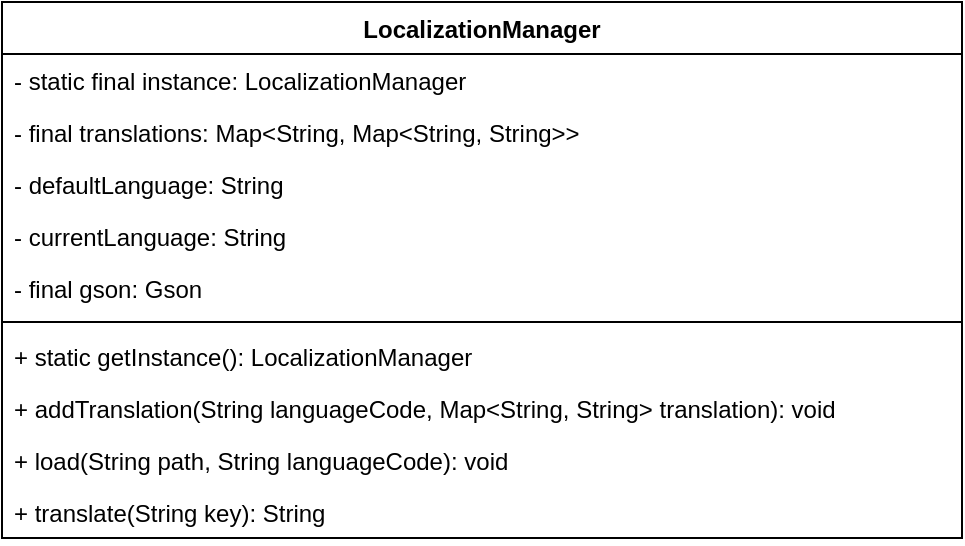 <mxfile version="22.1.2" type="device">
  <diagram name="Page-1" id="fc53PjWgiXOJ03WmeA5d">
    <mxGraphModel dx="862" dy="1385" grid="1" gridSize="10" guides="1" tooltips="1" connect="1" arrows="1" fold="1" page="1" pageScale="1" pageWidth="850" pageHeight="1100" math="0" shadow="0">
      <root>
        <mxCell id="0" />
        <mxCell id="1" parent="0" />
        <mxCell id="cGEMJaQvpZejHhC6IxKJ-1" value="LocalizationManager" style="swimlane;fontStyle=1;align=center;verticalAlign=top;childLayout=stackLayout;horizontal=1;startSize=26;horizontalStack=0;resizeParent=1;resizeParentMax=0;resizeLast=0;collapsible=1;marginBottom=0;whiteSpace=wrap;html=1;" vertex="1" parent="1">
          <mxGeometry x="185" y="120" width="480" height="268" as="geometry" />
        </mxCell>
        <mxCell id="cGEMJaQvpZejHhC6IxKJ-5" value="- static final instance: LocalizationManager" style="text;strokeColor=none;fillColor=none;align=left;verticalAlign=top;spacingLeft=4;spacingRight=4;overflow=hidden;rotatable=0;points=[[0,0.5],[1,0.5]];portConstraint=eastwest;whiteSpace=wrap;html=1;" vertex="1" parent="cGEMJaQvpZejHhC6IxKJ-1">
          <mxGeometry y="26" width="480" height="26" as="geometry" />
        </mxCell>
        <mxCell id="cGEMJaQvpZejHhC6IxKJ-6" value="- final translations: Map&amp;lt;String, Map&amp;lt;String, String&amp;gt;&amp;gt;" style="text;strokeColor=none;fillColor=none;align=left;verticalAlign=top;spacingLeft=4;spacingRight=4;overflow=hidden;rotatable=0;points=[[0,0.5],[1,0.5]];portConstraint=eastwest;whiteSpace=wrap;html=1;" vertex="1" parent="cGEMJaQvpZejHhC6IxKJ-1">
          <mxGeometry y="52" width="480" height="26" as="geometry" />
        </mxCell>
        <mxCell id="cGEMJaQvpZejHhC6IxKJ-7" value="- defaultLanguage: String" style="text;strokeColor=none;fillColor=none;align=left;verticalAlign=top;spacingLeft=4;spacingRight=4;overflow=hidden;rotatable=0;points=[[0,0.5],[1,0.5]];portConstraint=eastwest;whiteSpace=wrap;html=1;" vertex="1" parent="cGEMJaQvpZejHhC6IxKJ-1">
          <mxGeometry y="78" width="480" height="26" as="geometry" />
        </mxCell>
        <mxCell id="cGEMJaQvpZejHhC6IxKJ-8" value="- currentLanguage: String" style="text;strokeColor=none;fillColor=none;align=left;verticalAlign=top;spacingLeft=4;spacingRight=4;overflow=hidden;rotatable=0;points=[[0,0.5],[1,0.5]];portConstraint=eastwest;whiteSpace=wrap;html=1;" vertex="1" parent="cGEMJaQvpZejHhC6IxKJ-1">
          <mxGeometry y="104" width="480" height="26" as="geometry" />
        </mxCell>
        <mxCell id="cGEMJaQvpZejHhC6IxKJ-2" value="- final gson: Gson" style="text;strokeColor=none;fillColor=none;align=left;verticalAlign=top;spacingLeft=4;spacingRight=4;overflow=hidden;rotatable=0;points=[[0,0.5],[1,0.5]];portConstraint=eastwest;whiteSpace=wrap;html=1;" vertex="1" parent="cGEMJaQvpZejHhC6IxKJ-1">
          <mxGeometry y="130" width="480" height="26" as="geometry" />
        </mxCell>
        <mxCell id="cGEMJaQvpZejHhC6IxKJ-3" value="" style="line;strokeWidth=1;fillColor=none;align=left;verticalAlign=middle;spacingTop=-1;spacingLeft=3;spacingRight=3;rotatable=0;labelPosition=right;points=[];portConstraint=eastwest;strokeColor=inherit;" vertex="1" parent="cGEMJaQvpZejHhC6IxKJ-1">
          <mxGeometry y="156" width="480" height="8" as="geometry" />
        </mxCell>
        <mxCell id="cGEMJaQvpZejHhC6IxKJ-9" value="+ static getInstance(): LocalizationManager" style="text;strokeColor=none;fillColor=none;align=left;verticalAlign=top;spacingLeft=4;spacingRight=4;overflow=hidden;rotatable=0;points=[[0,0.5],[1,0.5]];portConstraint=eastwest;whiteSpace=wrap;html=1;" vertex="1" parent="cGEMJaQvpZejHhC6IxKJ-1">
          <mxGeometry y="164" width="480" height="26" as="geometry" />
        </mxCell>
        <mxCell id="cGEMJaQvpZejHhC6IxKJ-4" value="+ addTranslation(String languageCode, Map&amp;lt;String, String&amp;gt; translation): void" style="text;strokeColor=none;fillColor=none;align=left;verticalAlign=top;spacingLeft=4;spacingRight=4;overflow=hidden;rotatable=0;points=[[0,0.5],[1,0.5]];portConstraint=eastwest;whiteSpace=wrap;html=1;" vertex="1" parent="cGEMJaQvpZejHhC6IxKJ-1">
          <mxGeometry y="190" width="480" height="26" as="geometry" />
        </mxCell>
        <mxCell id="cGEMJaQvpZejHhC6IxKJ-11" value="+ load(String path, String languageCode): void" style="text;strokeColor=none;fillColor=none;align=left;verticalAlign=top;spacingLeft=4;spacingRight=4;overflow=hidden;rotatable=0;points=[[0,0.5],[1,0.5]];portConstraint=eastwest;whiteSpace=wrap;html=1;" vertex="1" parent="cGEMJaQvpZejHhC6IxKJ-1">
          <mxGeometry y="216" width="480" height="26" as="geometry" />
        </mxCell>
        <mxCell id="cGEMJaQvpZejHhC6IxKJ-10" value="+ translate(String key): String" style="text;strokeColor=none;fillColor=none;align=left;verticalAlign=top;spacingLeft=4;spacingRight=4;overflow=hidden;rotatable=0;points=[[0,0.5],[1,0.5]];portConstraint=eastwest;whiteSpace=wrap;html=1;" vertex="1" parent="cGEMJaQvpZejHhC6IxKJ-1">
          <mxGeometry y="242" width="480" height="26" as="geometry" />
        </mxCell>
      </root>
    </mxGraphModel>
  </diagram>
</mxfile>
